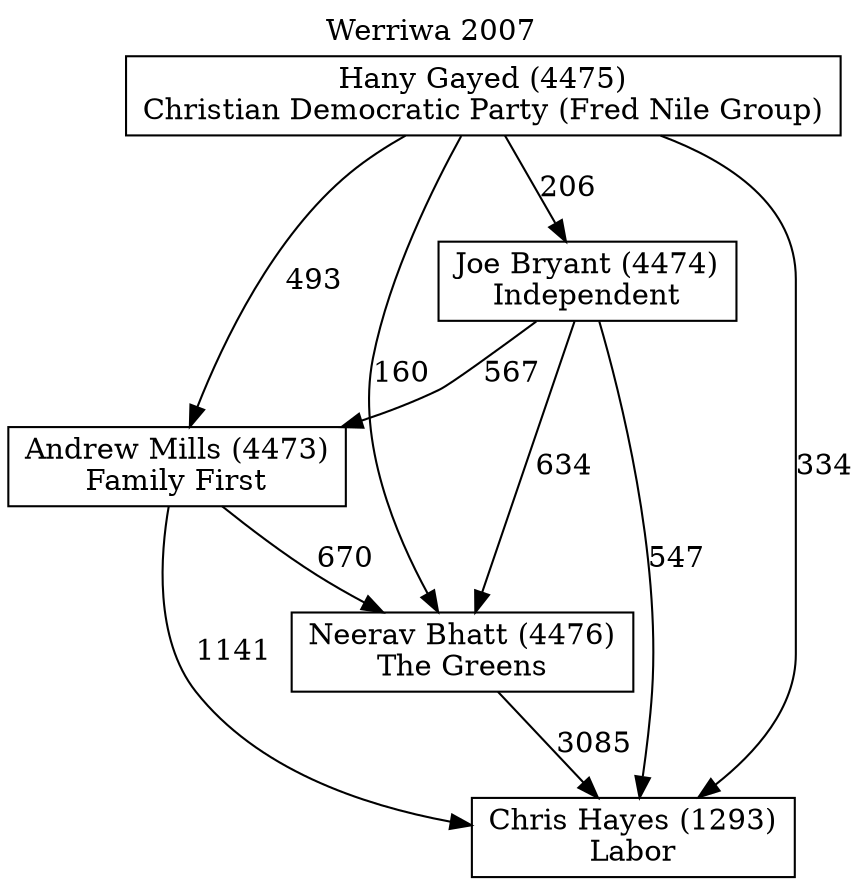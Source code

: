 // House preference flow
digraph "Chris Hayes (1293)_Werriwa_2007" {
	graph [label="Werriwa 2007" labelloc=t mclimit=10]
	node [shape=box]
	"Andrew Mills (4473)" [label="Andrew Mills (4473)
Family First"]
	"Chris Hayes (1293)" [label="Chris Hayes (1293)
Labor"]
	"Hany Gayed (4475)" [label="Hany Gayed (4475)
Christian Democratic Party (Fred Nile Group)"]
	"Joe Bryant (4474)" [label="Joe Bryant (4474)
Independent"]
	"Neerav Bhatt (4476)" [label="Neerav Bhatt (4476)
The Greens"]
	"Andrew Mills (4473)" -> "Chris Hayes (1293)" [label=1141]
	"Andrew Mills (4473)" -> "Neerav Bhatt (4476)" [label=670]
	"Hany Gayed (4475)" -> "Andrew Mills (4473)" [label=493]
	"Hany Gayed (4475)" -> "Chris Hayes (1293)" [label=334]
	"Hany Gayed (4475)" -> "Joe Bryant (4474)" [label=206]
	"Hany Gayed (4475)" -> "Neerav Bhatt (4476)" [label=160]
	"Joe Bryant (4474)" -> "Andrew Mills (4473)" [label=567]
	"Joe Bryant (4474)" -> "Chris Hayes (1293)" [label=547]
	"Joe Bryant (4474)" -> "Neerav Bhatt (4476)" [label=634]
	"Neerav Bhatt (4476)" -> "Chris Hayes (1293)" [label=3085]
}
